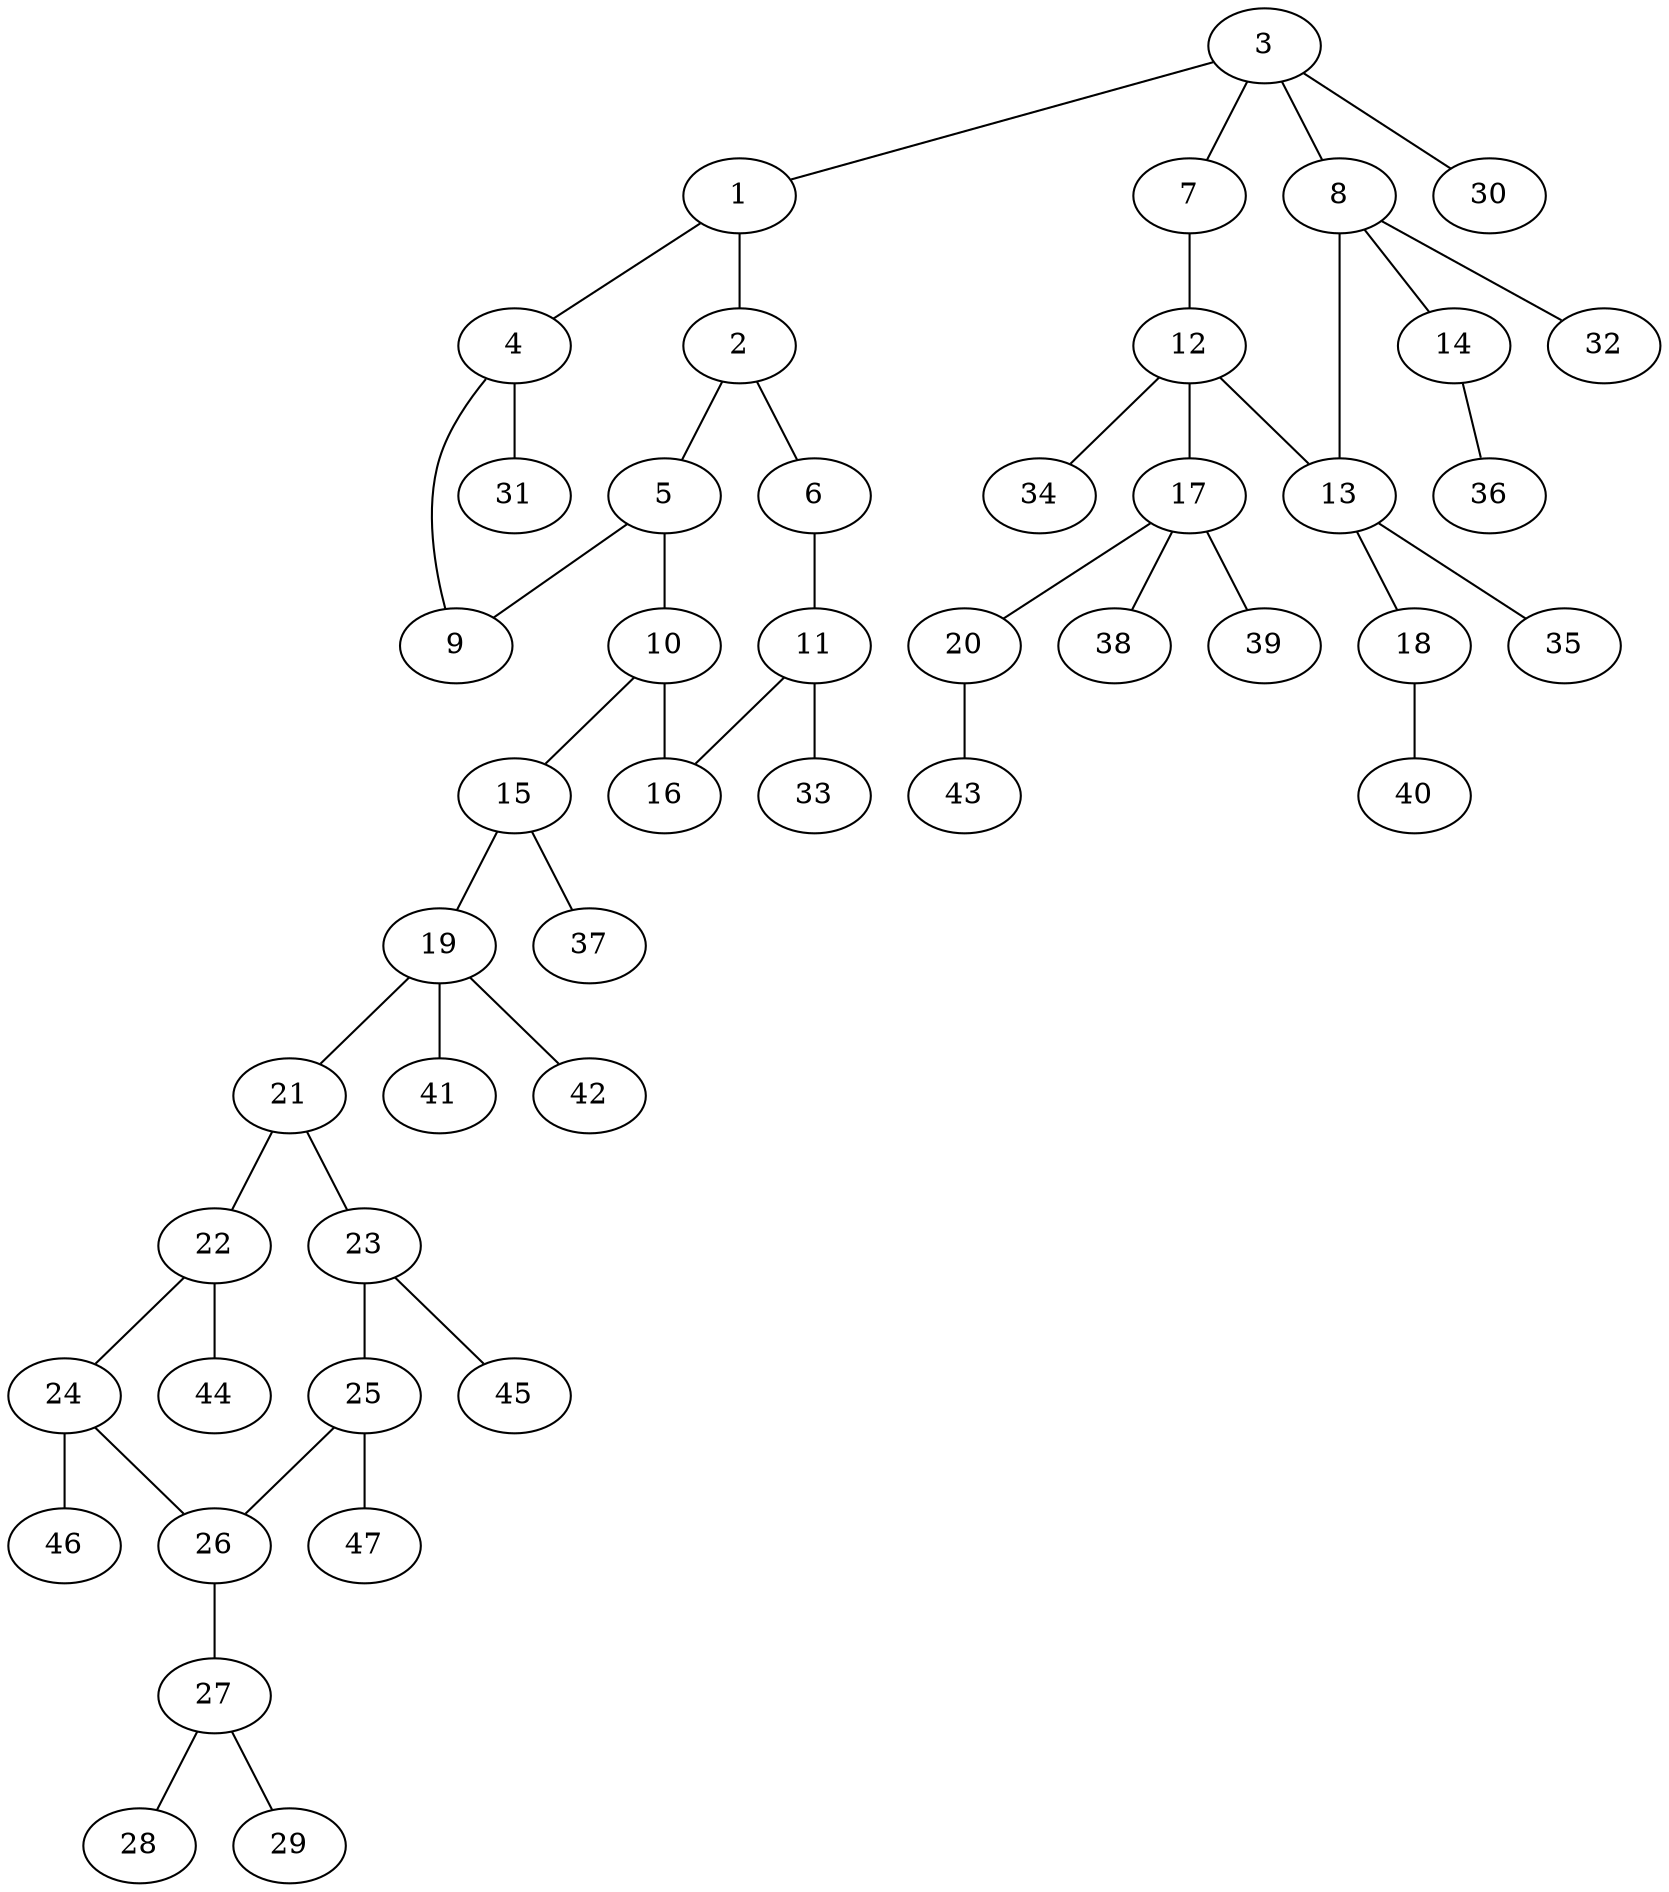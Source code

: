 graph molecule_4258 {
	1	 [chem=N];
	2	 [chem=C];
	1 -- 2	 [valence=1];
	4	 [chem=C];
	1 -- 4	 [valence=1];
	5	 [chem=C];
	2 -- 5	 [valence=2];
	6	 [chem=N];
	2 -- 6	 [valence=1];
	3	 [chem=C];
	3 -- 1	 [valence=1];
	7	 [chem=O];
	3 -- 7	 [valence=1];
	8	 [chem=C];
	3 -- 8	 [valence=1];
	30	 [chem=H];
	3 -- 30	 [valence=1];
	9	 [chem=N];
	4 -- 9	 [valence=2];
	31	 [chem=H];
	4 -- 31	 [valence=1];
	5 -- 9	 [valence=1];
	10	 [chem=C];
	5 -- 10	 [valence=1];
	11	 [chem=C];
	6 -- 11	 [valence=2];
	12	 [chem=C];
	7 -- 12	 [valence=1];
	13	 [chem=C];
	8 -- 13	 [valence=1];
	14	 [chem=O];
	8 -- 14	 [valence=1];
	32	 [chem=H];
	8 -- 32	 [valence=1];
	15	 [chem=N];
	10 -- 15	 [valence=1];
	16	 [chem=N];
	10 -- 16	 [valence=2];
	11 -- 16	 [valence=1];
	33	 [chem=H];
	11 -- 33	 [valence=1];
	12 -- 13	 [valence=1];
	17	 [chem=C];
	12 -- 17	 [valence=1];
	34	 [chem=H];
	12 -- 34	 [valence=1];
	18	 [chem=O];
	13 -- 18	 [valence=1];
	35	 [chem=H];
	13 -- 35	 [valence=1];
	36	 [chem=H];
	14 -- 36	 [valence=1];
	19	 [chem=C];
	15 -- 19	 [valence=1];
	37	 [chem=H];
	15 -- 37	 [valence=1];
	20	 [chem=O];
	17 -- 20	 [valence=1];
	38	 [chem=H];
	17 -- 38	 [valence=1];
	39	 [chem=H];
	17 -- 39	 [valence=1];
	40	 [chem=H];
	18 -- 40	 [valence=1];
	21	 [chem=C];
	19 -- 21	 [valence=1];
	41	 [chem=H];
	19 -- 41	 [valence=1];
	42	 [chem=H];
	19 -- 42	 [valence=1];
	43	 [chem=H];
	20 -- 43	 [valence=1];
	22	 [chem=C];
	21 -- 22	 [valence=1];
	23	 [chem=C];
	21 -- 23	 [valence=2];
	24	 [chem=C];
	22 -- 24	 [valence=2];
	44	 [chem=H];
	22 -- 44	 [valence=1];
	25	 [chem=C];
	23 -- 25	 [valence=1];
	45	 [chem=H];
	23 -- 45	 [valence=1];
	26	 [chem=C];
	24 -- 26	 [valence=1];
	46	 [chem=H];
	24 -- 46	 [valence=1];
	25 -- 26	 [valence=2];
	47	 [chem=H];
	25 -- 47	 [valence=1];
	27	 [chem=N];
	26 -- 27	 [valence=1];
	28	 [chem=O];
	27 -- 28	 [valence=2];
	29	 [chem=O];
	27 -- 29	 [valence=1];
}

